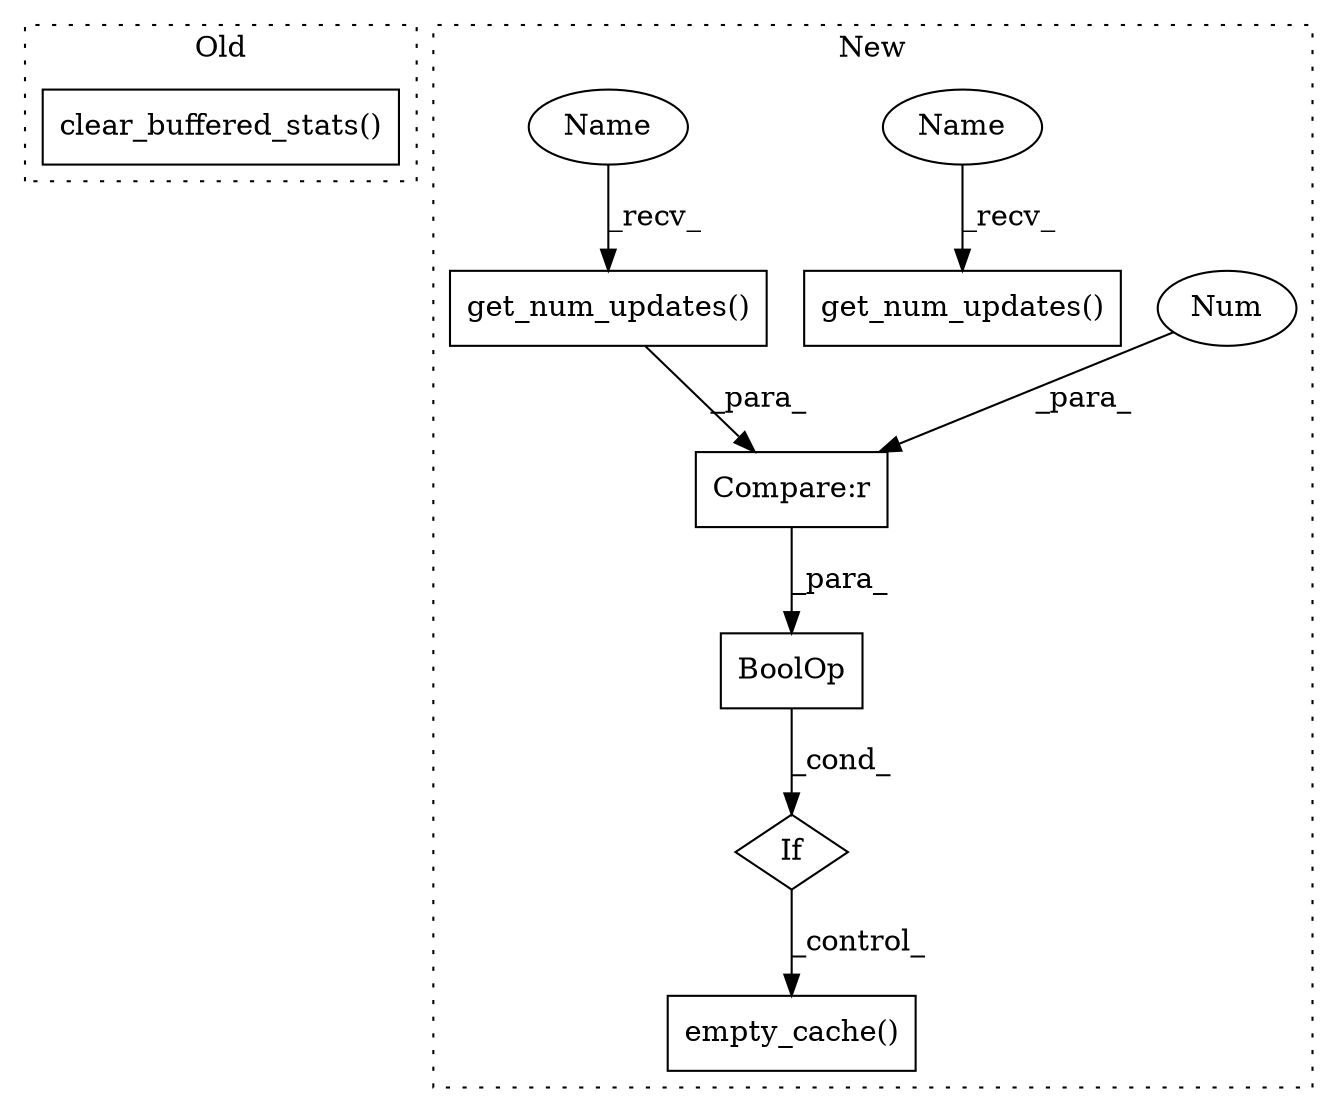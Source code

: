 digraph G {
subgraph cluster0 {
1 [label="clear_buffered_stats()" a="75" s="15388" l="27" shape="box"];
label = "Old";
style="dotted";
}
subgraph cluster1 {
2 [label="get_num_updates()" a="75" s="12075" l="22" shape="box"];
3 [label="If" a="96" s="12058" l="3" shape="diamond"];
4 [label="Compare:r" a="40" s="12075" l="27" shape="box"];
5 [label="empty_cache()" a="75" s="12124" l="24" shape="box"];
6 [label="BoolOp" a="72" s="12061" l="41" shape="box"];
7 [label="get_num_updates()" a="75" s="14225" l="22" shape="box"];
8 [label="Num" a="76" s="12101" l="1" shape="ellipse"];
9 [label="Name" a="87" s="14225" l="4" shape="ellipse"];
10 [label="Name" a="87" s="12075" l="4" shape="ellipse"];
label = "New";
style="dotted";
}
2 -> 4 [label="_para_"];
3 -> 5 [label="_control_"];
4 -> 6 [label="_para_"];
6 -> 3 [label="_cond_"];
8 -> 4 [label="_para_"];
9 -> 7 [label="_recv_"];
10 -> 2 [label="_recv_"];
}